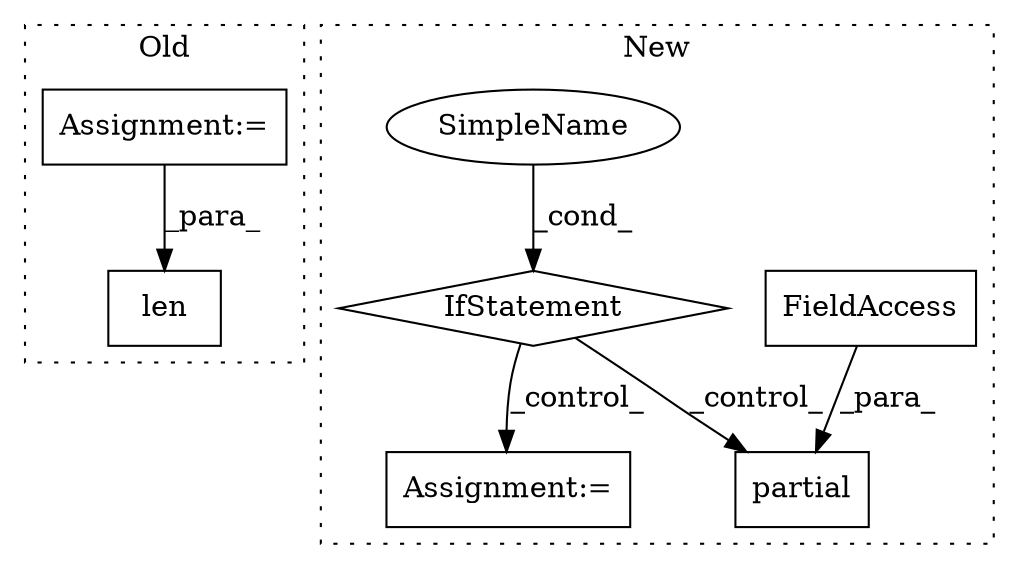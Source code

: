 digraph G {
subgraph cluster0 {
1 [label="len" a="32" s="10457,10470" l="4,1" shape="box"];
3 [label="Assignment:=" a="7" s="10143" l="1" shape="box"];
label = "Old";
style="dotted";
}
subgraph cluster1 {
2 [label="partial" a="32" s="16848,16888" l="8,1" shape="box"];
4 [label="FieldAccess" a="22" s="16856" l="26" shape="box"];
5 [label="IfStatement" a="25" s="15909,15950" l="4,2" shape="diamond"];
6 [label="SimpleName" a="42" s="" l="" shape="ellipse"];
7 [label="Assignment:=" a="7" s="16063" l="1" shape="box"];
label = "New";
style="dotted";
}
3 -> 1 [label="_para_"];
4 -> 2 [label="_para_"];
5 -> 2 [label="_control_"];
5 -> 7 [label="_control_"];
6 -> 5 [label="_cond_"];
}